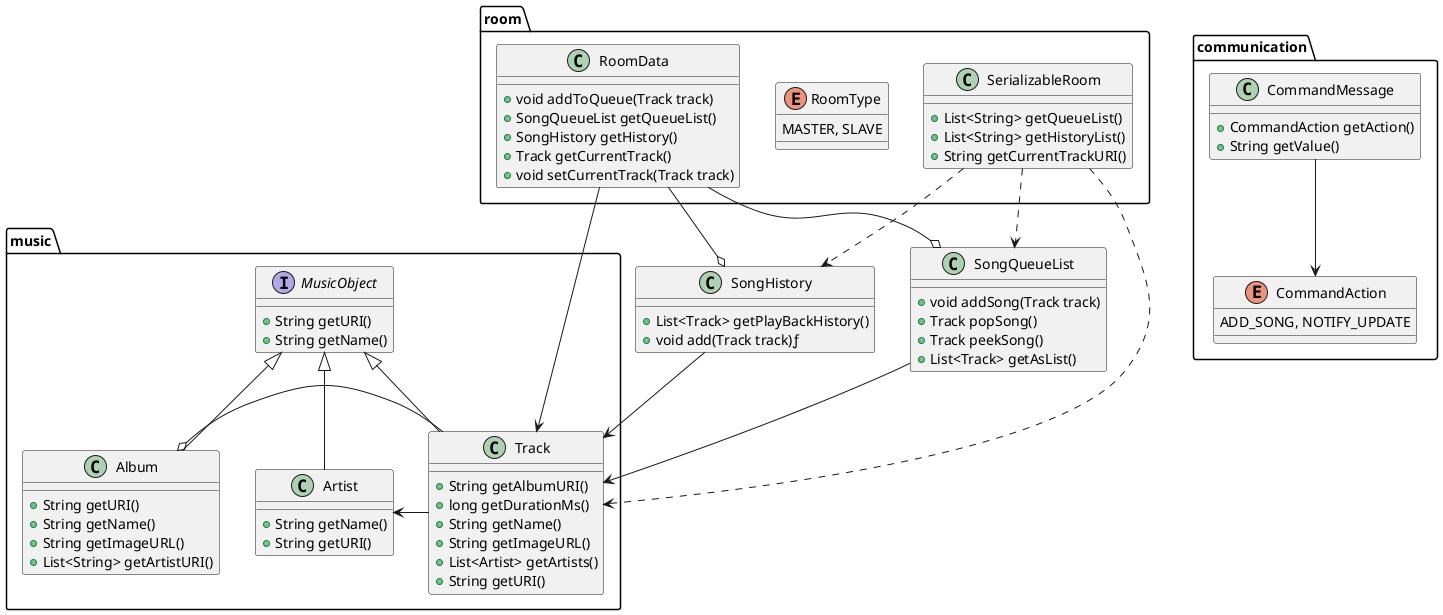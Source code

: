 @startuml
class SongHistory {
    + List<Track> getPlayBackHistory()
    + void add(Track track)ƒ
}
class SongQueueList {
    + void addSong(Track track)
    + Track popSong()
    + Track peekSong()
    + List<Track> getAsList()
}
package communication {
    enum CommandAction {
        ADD_SONG, NOTIFY_UPDATE
    }

    class CommandMessage {
        + CommandAction getAction()
        + String getValue()
    }
}

package music {
    class Album {
        + String getURI()
        + String getName()
        + String getImageURL()
        + List<String> getArtistURI()
    }

    class Artist{
        + String getName()
        + String getURI()
    }

    class Track {
        + String getAlbumURI()
        + long getDurationMs()
        + String getName()
        + String getImageURL()
        + List<Artist> getArtists()
        + String getURI()
    }

    interface MusicObject {
        + String getURI()
        + String getName()
    }
}

package room {
    class RoomData {
        + void addToQueue(Track track)
        + SongQueueList getQueueList()
        + SongHistory getHistory()
        + Track getCurrentTrack()
        + void setCurrentTrack(Track track)
    }
    enum RoomType {
        MASTER, SLAVE
    }
    class SerializableRoom {
        + List<String> getQueueList()
        + List<String> getHistoryList()
        + String getCurrentTrackURI()
    }
}

MusicObject <|-- Track
MusicObject <|-- Album
MusicObject <|-- Artist
SongHistory --> Track
SongQueueList --> Track
Track -> Artist
Album o- Track

CommandMessage --> CommandAction

RoomData --> Track
RoomData --o SongHistory
RoomData --o SongQueueList
SerializableRoom ..> Track
SerializableRoom ..> SongQueueList
SerializableRoom ..> SongHistory

@enduml